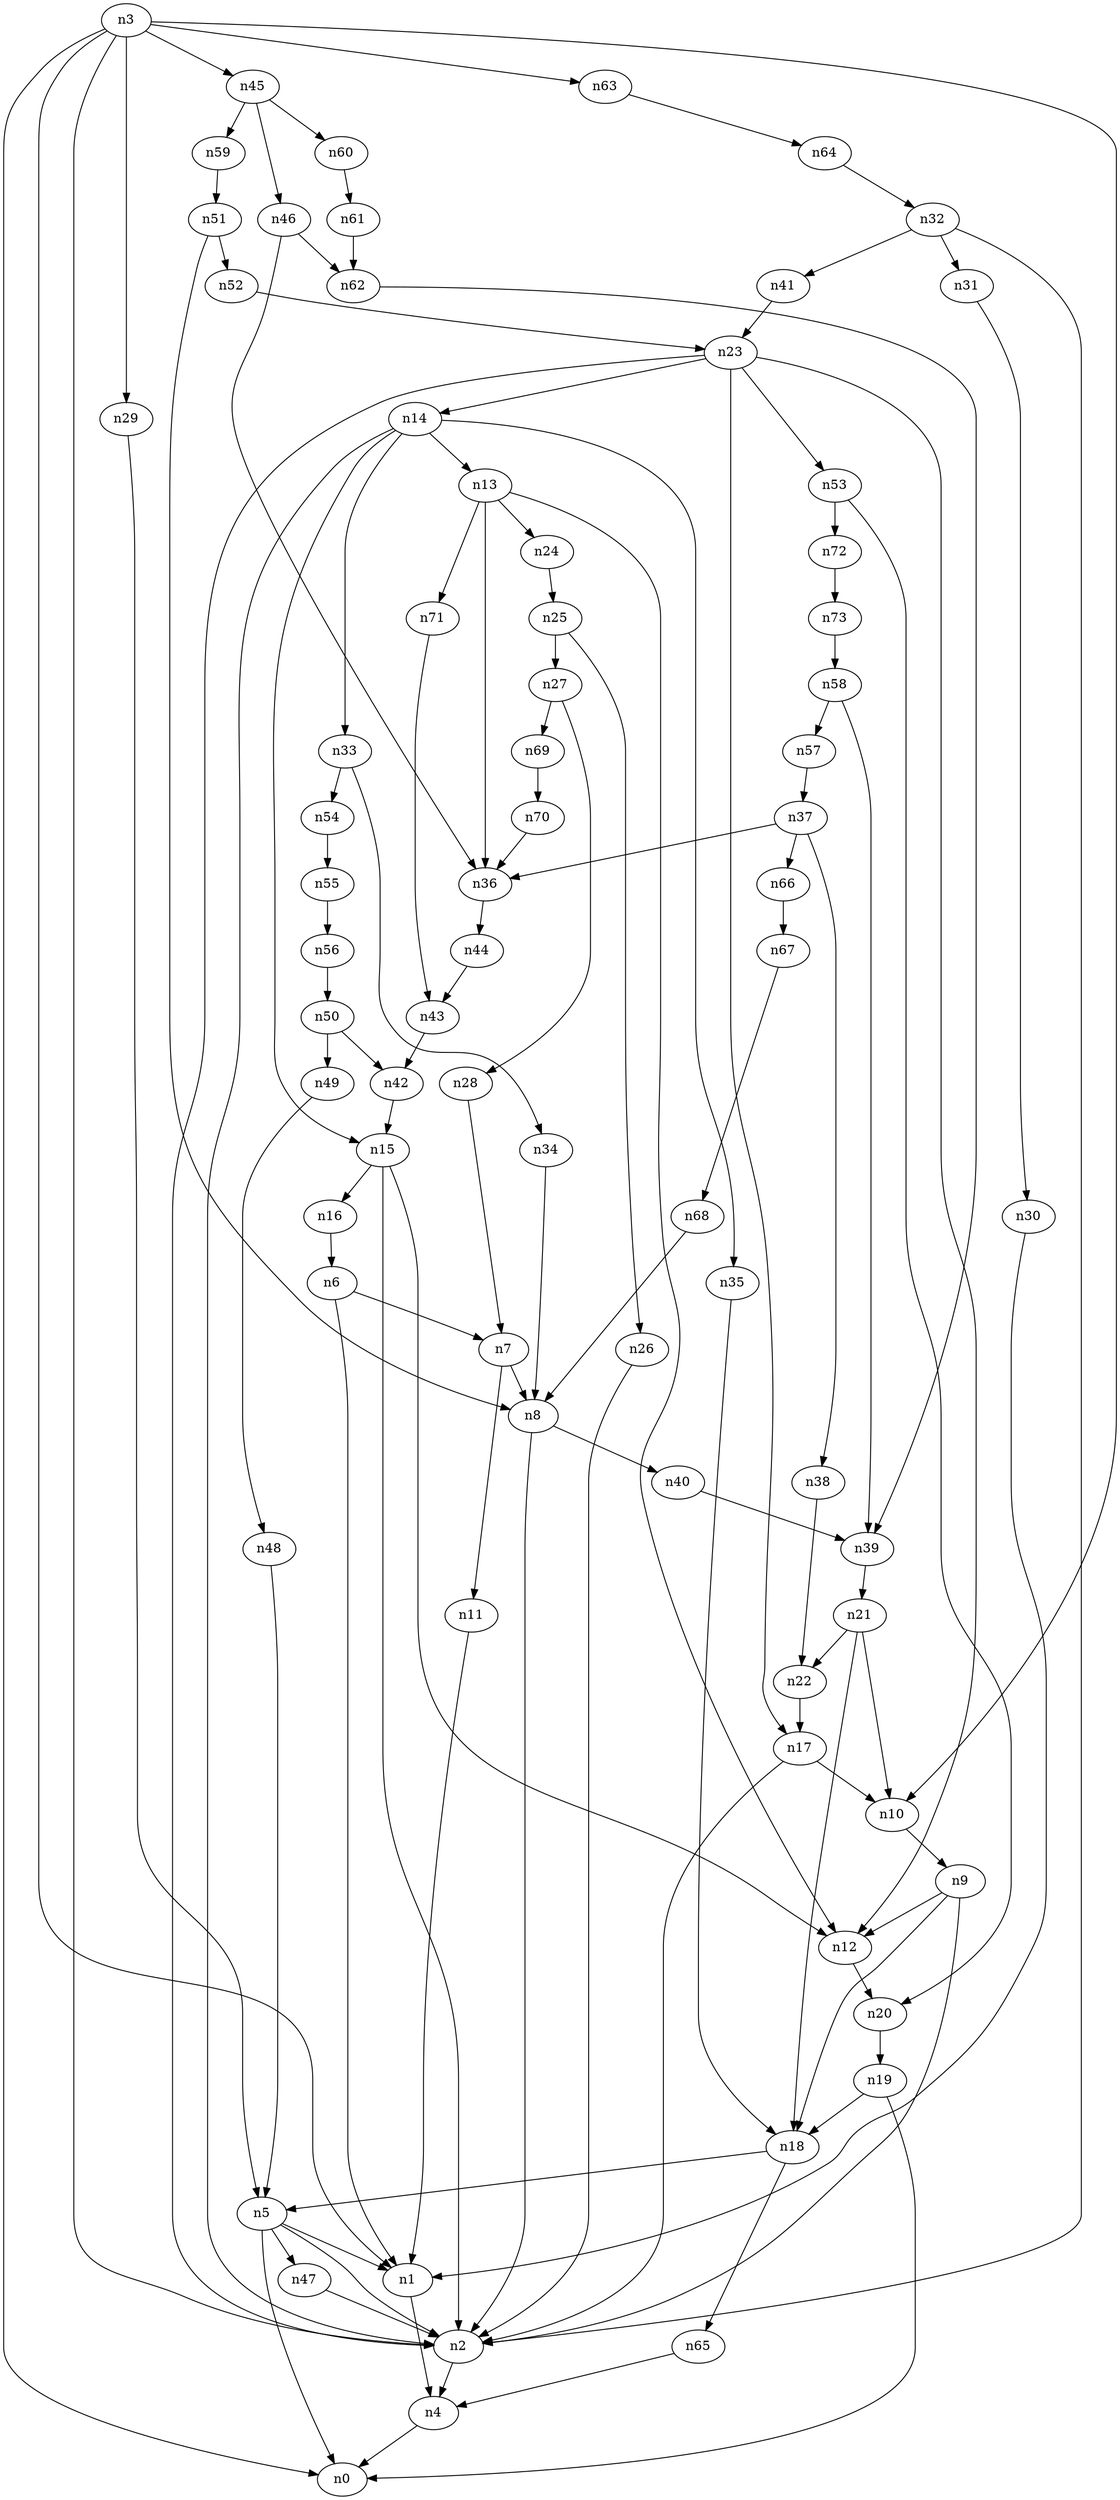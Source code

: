 digraph G {
	n1 -> n4	 [_graphml_id=e4];
	n2 -> n4	 [_graphml_id=e7];
	n3 -> n0	 [_graphml_id=e0];
	n3 -> n1	 [_graphml_id=e3];
	n3 -> n2	 [_graphml_id=e6];
	n3 -> n10	 [_graphml_id=e15];
	n3 -> n29	 [_graphml_id=e43];
	n3 -> n45	 [_graphml_id=e70];
	n3 -> n63	 [_graphml_id=e100];
	n4 -> n0	 [_graphml_id=e1];
	n5 -> n0	 [_graphml_id=e2];
	n5 -> n1	 [_graphml_id=e5];
	n5 -> n2	 [_graphml_id=e8];
	n5 -> n47	 [_graphml_id=e73];
	n6 -> n1	 [_graphml_id=e9];
	n6 -> n7	 [_graphml_id=e10];
	n7 -> n8	 [_graphml_id=e11];
	n7 -> n11	 [_graphml_id=e17];
	n8 -> n2	 [_graphml_id=e12];
	n8 -> n40	 [_graphml_id=e62];
	n9 -> n2	 [_graphml_id=e13];
	n9 -> n12	 [_graphml_id=e18];
	n9 -> n18	 [_graphml_id=e45];
	n10 -> n9	 [_graphml_id=e14];
	n11 -> n1	 [_graphml_id=e16];
	n12 -> n20	 [_graphml_id=e30];
	n13 -> n12	 [_graphml_id=e19];
	n13 -> n24	 [_graphml_id=e36];
	n13 -> n36	 [_graphml_id=e56];
	n13 -> n71	 [_graphml_id=e113];
	n14 -> n2	 [_graphml_id=e21];
	n14 -> n13	 [_graphml_id=e20];
	n14 -> n15	 [_graphml_id=e75];
	n14 -> n33	 [_graphml_id=e50];
	n14 -> n35	 [_graphml_id=e54];
	n15 -> n2	 [_graphml_id=e22];
	n15 -> n12	 [_graphml_id=e105];
	n15 -> n16	 [_graphml_id=e23];
	n16 -> n6	 [_graphml_id=e24];
	n17 -> n2	 [_graphml_id=e25];
	n17 -> n10	 [_graphml_id=e26];
	n18 -> n5	 [_graphml_id=e27];
	n18 -> n65	 [_graphml_id=e104];
	n19 -> n0	 [_graphml_id=e65];
	n19 -> n18	 [_graphml_id=e28];
	n20 -> n19	 [_graphml_id=e29];
	n21 -> n10	 [_graphml_id=e85];
	n21 -> n18	 [_graphml_id=e31];
	n21 -> n22	 [_graphml_id=e32];
	n22 -> n17	 [_graphml_id=e33];
	n23 -> n2	 [_graphml_id=e95];
	n23 -> n12	 [_graphml_id=e34];
	n23 -> n14	 [_graphml_id=e55];
	n23 -> n17	 [_graphml_id=e35];
	n23 -> n53	 [_graphml_id=e84];
	n24 -> n25	 [_graphml_id=e37];
	n25 -> n26	 [_graphml_id=e38];
	n25 -> n27	 [_graphml_id=e40];
	n26 -> n2	 [_graphml_id=e39];
	n27 -> n28	 [_graphml_id=e41];
	n27 -> n69	 [_graphml_id=e110];
	n28 -> n7	 [_graphml_id=e42];
	n29 -> n5	 [_graphml_id=e44];
	n30 -> n1	 [_graphml_id=e46];
	n31 -> n30	 [_graphml_id=e47];
	n32 -> n2	 [_graphml_id=e49];
	n32 -> n31	 [_graphml_id=e48];
	n32 -> n41	 [_graphml_id=e64];
	n33 -> n34	 [_graphml_id=e51];
	n33 -> n54	 [_graphml_id=e86];
	n34 -> n8	 [_graphml_id=e52];
	n35 -> n18	 [_graphml_id=e53];
	n36 -> n44	 [_graphml_id=e69];
	n37 -> n36	 [_graphml_id=e57];
	n37 -> n38	 [_graphml_id=e58];
	n37 -> n66	 [_graphml_id=e106];
	n38 -> n22	 [_graphml_id=e59];
	n39 -> n21	 [_graphml_id=e60];
	n40 -> n39	 [_graphml_id=e61];
	n41 -> n23	 [_graphml_id=e63];
	n42 -> n15	 [_graphml_id=e66];
	n43 -> n42	 [_graphml_id=e67];
	n44 -> n43	 [_graphml_id=e68];
	n45 -> n46	 [_graphml_id=e71];
	n45 -> n59	 [_graphml_id=e93];
	n45 -> n60	 [_graphml_id=e96];
	n46 -> n36	 [_graphml_id=e72];
	n46 -> n62	 [_graphml_id=e99];
	n47 -> n2	 [_graphml_id=e74];
	n48 -> n5	 [_graphml_id=e76];
	n49 -> n48	 [_graphml_id=e77];
	n50 -> n42	 [_graphml_id=e79];
	n50 -> n49	 [_graphml_id=e78];
	n51 -> n8	 [_graphml_id=e80];
	n51 -> n52	 [_graphml_id=e81];
	n52 -> n23	 [_graphml_id=e82];
	n53 -> n20	 [_graphml_id=e83];
	n53 -> n72	 [_graphml_id=e116];
	n54 -> n55	 [_graphml_id=e87];
	n55 -> n56	 [_graphml_id=e88];
	n56 -> n50	 [_graphml_id=e89];
	n57 -> n37	 [_graphml_id=e90];
	n58 -> n39	 [_graphml_id=e92];
	n58 -> n57	 [_graphml_id=e91];
	n59 -> n51	 [_graphml_id=e94];
	n60 -> n61	 [_graphml_id=e97];
	n61 -> n62	 [_graphml_id=e98];
	n62 -> n39	 [_graphml_id=e115];
	n63 -> n64	 [_graphml_id=e101];
	n64 -> n32	 [_graphml_id=e102];
	n65 -> n4	 [_graphml_id=e103];
	n66 -> n67	 [_graphml_id=e107];
	n67 -> n68	 [_graphml_id=e108];
	n68 -> n8	 [_graphml_id=e109];
	n69 -> n70	 [_graphml_id=e111];
	n70 -> n36	 [_graphml_id=e112];
	n71 -> n43	 [_graphml_id=e114];
	n72 -> n73	 [_graphml_id=e117];
	n73 -> n58	 [_graphml_id=e118];
}
